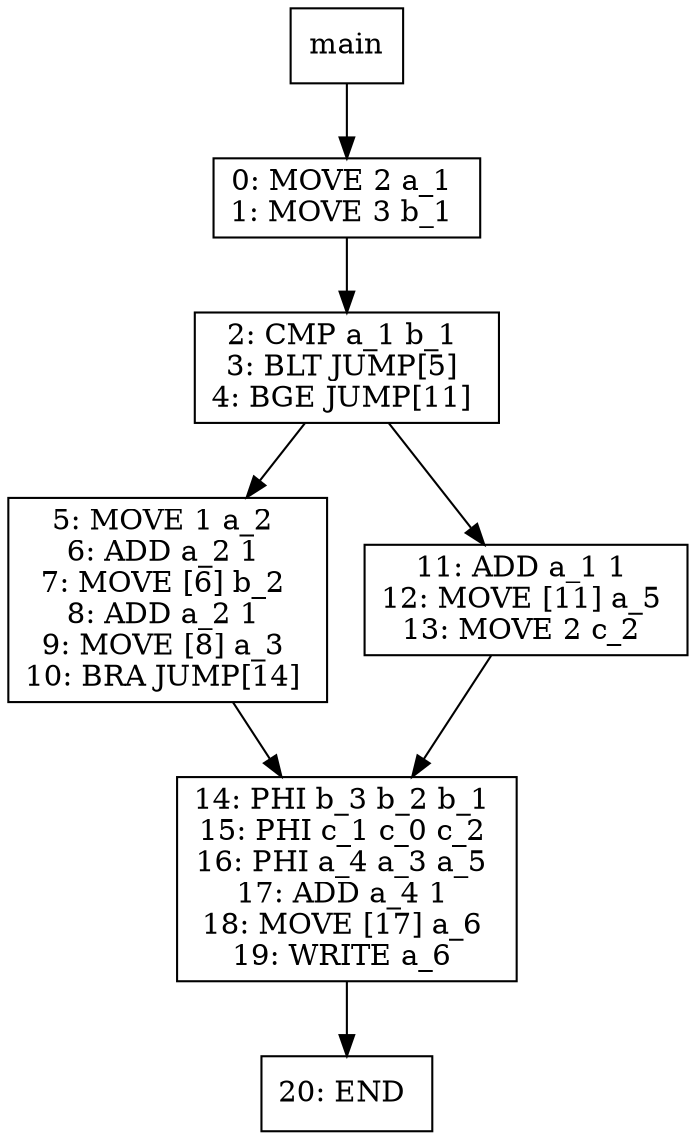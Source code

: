 digraph test012 {
node [shape=box]
1[label="main"]
1 -> 3
3[label="0: MOVE 2 a_1 
1: MOVE 3 b_1 
"]
3 -> 5
5[label="2: CMP a_1 b_1 
3: BLT JUMP[5] 
4: BGE JUMP[11] 
"]
5 -> 7
7[label="5: MOVE 1 a_2 
6: ADD a_2 1 
7: MOVE [6] b_2 
8: ADD a_2 1 
9: MOVE [8] a_3 
10: BRA JUMP[14] 
"]
7 -> 6
6[label="14: PHI b_3 b_2 b_1 
15: PHI c_1 c_0 c_2 
16: PHI a_4 a_3 a_5 
17: ADD a_4 1 
18: MOVE [17] a_6 
19: WRITE a_6 
"]
6 -> 14
14[label="20: END 
"]
5 -> 10
10[label="11: ADD a_1 1 
12: MOVE [11] a_5 
13: MOVE 2 c_2 
"]
10 -> 6
}

